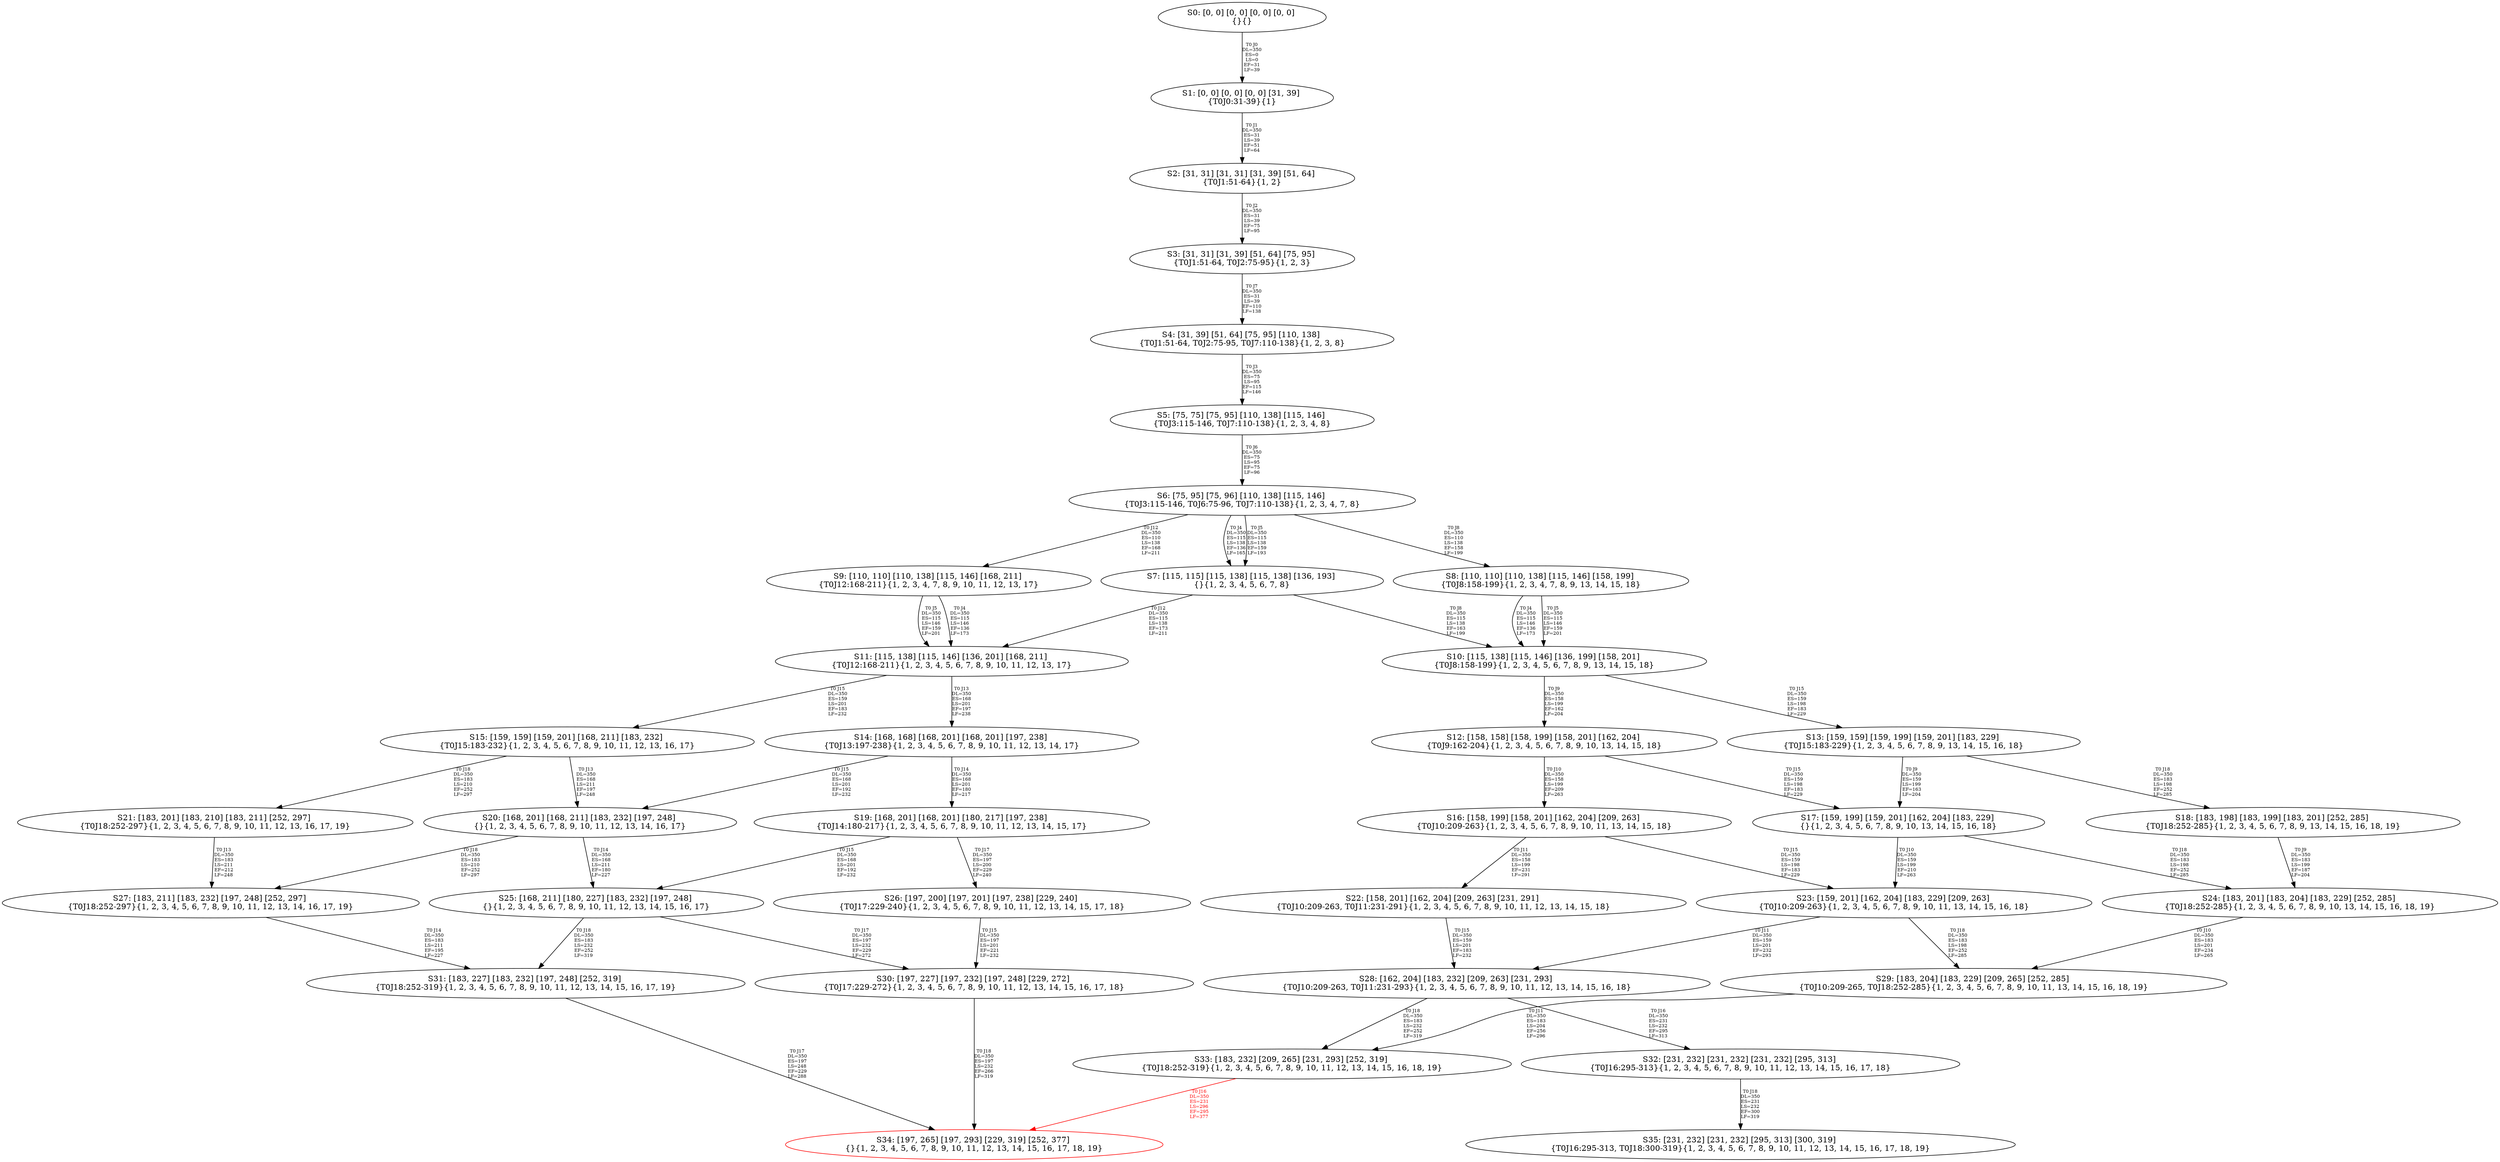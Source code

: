 digraph {
	S0[label="S0: [0, 0] [0, 0] [0, 0] [0, 0] \n{}{}"];
	S1[label="S1: [0, 0] [0, 0] [0, 0] [31, 39] \n{T0J0:31-39}{1}"];
	S2[label="S2: [31, 31] [31, 31] [31, 39] [51, 64] \n{T0J1:51-64}{1, 2}"];
	S3[label="S3: [31, 31] [31, 39] [51, 64] [75, 95] \n{T0J1:51-64, T0J2:75-95}{1, 2, 3}"];
	S4[label="S4: [31, 39] [51, 64] [75, 95] [110, 138] \n{T0J1:51-64, T0J2:75-95, T0J7:110-138}{1, 2, 3, 8}"];
	S5[label="S5: [75, 75] [75, 95] [110, 138] [115, 146] \n{T0J3:115-146, T0J7:110-138}{1, 2, 3, 4, 8}"];
	S6[label="S6: [75, 95] [75, 96] [110, 138] [115, 146] \n{T0J3:115-146, T0J6:75-96, T0J7:110-138}{1, 2, 3, 4, 7, 8}"];
	S7[label="S7: [115, 115] [115, 138] [115, 138] [136, 193] \n{}{1, 2, 3, 4, 5, 6, 7, 8}"];
	S8[label="S8: [110, 110] [110, 138] [115, 146] [158, 199] \n{T0J8:158-199}{1, 2, 3, 4, 7, 8, 9, 13, 14, 15, 18}"];
	S9[label="S9: [110, 110] [110, 138] [115, 146] [168, 211] \n{T0J12:168-211}{1, 2, 3, 4, 7, 8, 9, 10, 11, 12, 13, 17}"];
	S10[label="S10: [115, 138] [115, 146] [136, 199] [158, 201] \n{T0J8:158-199}{1, 2, 3, 4, 5, 6, 7, 8, 9, 13, 14, 15, 18}"];
	S11[label="S11: [115, 138] [115, 146] [136, 201] [168, 211] \n{T0J12:168-211}{1, 2, 3, 4, 5, 6, 7, 8, 9, 10, 11, 12, 13, 17}"];
	S12[label="S12: [158, 158] [158, 199] [158, 201] [162, 204] \n{T0J9:162-204}{1, 2, 3, 4, 5, 6, 7, 8, 9, 10, 13, 14, 15, 18}"];
	S13[label="S13: [159, 159] [159, 199] [159, 201] [183, 229] \n{T0J15:183-229}{1, 2, 3, 4, 5, 6, 7, 8, 9, 13, 14, 15, 16, 18}"];
	S14[label="S14: [168, 168] [168, 201] [168, 201] [197, 238] \n{T0J13:197-238}{1, 2, 3, 4, 5, 6, 7, 8, 9, 10, 11, 12, 13, 14, 17}"];
	S15[label="S15: [159, 159] [159, 201] [168, 211] [183, 232] \n{T0J15:183-232}{1, 2, 3, 4, 5, 6, 7, 8, 9, 10, 11, 12, 13, 16, 17}"];
	S16[label="S16: [158, 199] [158, 201] [162, 204] [209, 263] \n{T0J10:209-263}{1, 2, 3, 4, 5, 6, 7, 8, 9, 10, 11, 13, 14, 15, 18}"];
	S17[label="S17: [159, 199] [159, 201] [162, 204] [183, 229] \n{}{1, 2, 3, 4, 5, 6, 7, 8, 9, 10, 13, 14, 15, 16, 18}"];
	S18[label="S18: [183, 198] [183, 199] [183, 201] [252, 285] \n{T0J18:252-285}{1, 2, 3, 4, 5, 6, 7, 8, 9, 13, 14, 15, 16, 18, 19}"];
	S19[label="S19: [168, 201] [168, 201] [180, 217] [197, 238] \n{T0J14:180-217}{1, 2, 3, 4, 5, 6, 7, 8, 9, 10, 11, 12, 13, 14, 15, 17}"];
	S20[label="S20: [168, 201] [168, 211] [183, 232] [197, 248] \n{}{1, 2, 3, 4, 5, 6, 7, 8, 9, 10, 11, 12, 13, 14, 16, 17}"];
	S21[label="S21: [183, 201] [183, 210] [183, 211] [252, 297] \n{T0J18:252-297}{1, 2, 3, 4, 5, 6, 7, 8, 9, 10, 11, 12, 13, 16, 17, 19}"];
	S22[label="S22: [158, 201] [162, 204] [209, 263] [231, 291] \n{T0J10:209-263, T0J11:231-291}{1, 2, 3, 4, 5, 6, 7, 8, 9, 10, 11, 12, 13, 14, 15, 18}"];
	S23[label="S23: [159, 201] [162, 204] [183, 229] [209, 263] \n{T0J10:209-263}{1, 2, 3, 4, 5, 6, 7, 8, 9, 10, 11, 13, 14, 15, 16, 18}"];
	S24[label="S24: [183, 201] [183, 204] [183, 229] [252, 285] \n{T0J18:252-285}{1, 2, 3, 4, 5, 6, 7, 8, 9, 10, 13, 14, 15, 16, 18, 19}"];
	S25[label="S25: [168, 211] [180, 227] [183, 232] [197, 248] \n{}{1, 2, 3, 4, 5, 6, 7, 8, 9, 10, 11, 12, 13, 14, 15, 16, 17}"];
	S26[label="S26: [197, 200] [197, 201] [197, 238] [229, 240] \n{T0J17:229-240}{1, 2, 3, 4, 5, 6, 7, 8, 9, 10, 11, 12, 13, 14, 15, 17, 18}"];
	S27[label="S27: [183, 211] [183, 232] [197, 248] [252, 297] \n{T0J18:252-297}{1, 2, 3, 4, 5, 6, 7, 8, 9, 10, 11, 12, 13, 14, 16, 17, 19}"];
	S28[label="S28: [162, 204] [183, 232] [209, 263] [231, 293] \n{T0J10:209-263, T0J11:231-293}{1, 2, 3, 4, 5, 6, 7, 8, 9, 10, 11, 12, 13, 14, 15, 16, 18}"];
	S29[label="S29: [183, 204] [183, 229] [209, 265] [252, 285] \n{T0J10:209-265, T0J18:252-285}{1, 2, 3, 4, 5, 6, 7, 8, 9, 10, 11, 13, 14, 15, 16, 18, 19}"];
	S30[label="S30: [197, 227] [197, 232] [197, 248] [229, 272] \n{T0J17:229-272}{1, 2, 3, 4, 5, 6, 7, 8, 9, 10, 11, 12, 13, 14, 15, 16, 17, 18}"];
	S31[label="S31: [183, 227] [183, 232] [197, 248] [252, 319] \n{T0J18:252-319}{1, 2, 3, 4, 5, 6, 7, 8, 9, 10, 11, 12, 13, 14, 15, 16, 17, 19}"];
	S32[label="S32: [231, 232] [231, 232] [231, 232] [295, 313] \n{T0J16:295-313}{1, 2, 3, 4, 5, 6, 7, 8, 9, 10, 11, 12, 13, 14, 15, 16, 17, 18}"];
	S33[label="S33: [183, 232] [209, 265] [231, 293] [252, 319] \n{T0J18:252-319}{1, 2, 3, 4, 5, 6, 7, 8, 9, 10, 11, 12, 13, 14, 15, 16, 18, 19}"];
	S34[label="S34: [197, 265] [197, 293] [229, 319] [252, 377] \n{}{1, 2, 3, 4, 5, 6, 7, 8, 9, 10, 11, 12, 13, 14, 15, 16, 17, 18, 19}"];
	S35[label="S35: [231, 232] [231, 232] [295, 313] [300, 319] \n{T0J16:295-313, T0J18:300-319}{1, 2, 3, 4, 5, 6, 7, 8, 9, 10, 11, 12, 13, 14, 15, 16, 17, 18, 19}"];
	S0 -> S1[label="T0 J0\nDL=350\nES=0\nLS=0\nEF=31\nLF=39",fontsize=8];
	S1 -> S2[label="T0 J1\nDL=350\nES=31\nLS=39\nEF=51\nLF=64",fontsize=8];
	S2 -> S3[label="T0 J2\nDL=350\nES=31\nLS=39\nEF=75\nLF=95",fontsize=8];
	S3 -> S4[label="T0 J7\nDL=350\nES=31\nLS=39\nEF=110\nLF=138",fontsize=8];
	S4 -> S5[label="T0 J3\nDL=350\nES=75\nLS=95\nEF=115\nLF=146",fontsize=8];
	S5 -> S6[label="T0 J6\nDL=350\nES=75\nLS=95\nEF=75\nLF=96",fontsize=8];
	S6 -> S7[label="T0 J4\nDL=350\nES=115\nLS=138\nEF=136\nLF=165",fontsize=8];
	S6 -> S7[label="T0 J5\nDL=350\nES=115\nLS=138\nEF=159\nLF=193",fontsize=8];
	S6 -> S8[label="T0 J8\nDL=350\nES=110\nLS=138\nEF=158\nLF=199",fontsize=8];
	S6 -> S9[label="T0 J12\nDL=350\nES=110\nLS=138\nEF=168\nLF=211",fontsize=8];
	S7 -> S10[label="T0 J8\nDL=350\nES=115\nLS=138\nEF=163\nLF=199",fontsize=8];
	S7 -> S11[label="T0 J12\nDL=350\nES=115\nLS=138\nEF=173\nLF=211",fontsize=8];
	S8 -> S10[label="T0 J4\nDL=350\nES=115\nLS=146\nEF=136\nLF=173",fontsize=8];
	S8 -> S10[label="T0 J5\nDL=350\nES=115\nLS=146\nEF=159\nLF=201",fontsize=8];
	S9 -> S11[label="T0 J4\nDL=350\nES=115\nLS=146\nEF=136\nLF=173",fontsize=8];
	S9 -> S11[label="T0 J5\nDL=350\nES=115\nLS=146\nEF=159\nLF=201",fontsize=8];
	S10 -> S12[label="T0 J9\nDL=350\nES=158\nLS=199\nEF=162\nLF=204",fontsize=8];
	S10 -> S13[label="T0 J15\nDL=350\nES=159\nLS=198\nEF=183\nLF=229",fontsize=8];
	S11 -> S14[label="T0 J13\nDL=350\nES=168\nLS=201\nEF=197\nLF=238",fontsize=8];
	S11 -> S15[label="T0 J15\nDL=350\nES=159\nLS=201\nEF=183\nLF=232",fontsize=8];
	S12 -> S16[label="T0 J10\nDL=350\nES=158\nLS=199\nEF=209\nLF=263",fontsize=8];
	S12 -> S17[label="T0 J15\nDL=350\nES=159\nLS=198\nEF=183\nLF=229",fontsize=8];
	S13 -> S17[label="T0 J9\nDL=350\nES=159\nLS=199\nEF=163\nLF=204",fontsize=8];
	S13 -> S18[label="T0 J18\nDL=350\nES=183\nLS=198\nEF=252\nLF=285",fontsize=8];
	S14 -> S19[label="T0 J14\nDL=350\nES=168\nLS=201\nEF=180\nLF=217",fontsize=8];
	S14 -> S20[label="T0 J15\nDL=350\nES=168\nLS=201\nEF=192\nLF=232",fontsize=8];
	S15 -> S20[label="T0 J13\nDL=350\nES=168\nLS=211\nEF=197\nLF=248",fontsize=8];
	S15 -> S21[label="T0 J18\nDL=350\nES=183\nLS=210\nEF=252\nLF=297",fontsize=8];
	S16 -> S22[label="T0 J11\nDL=350\nES=158\nLS=199\nEF=231\nLF=291",fontsize=8];
	S16 -> S23[label="T0 J15\nDL=350\nES=159\nLS=198\nEF=183\nLF=229",fontsize=8];
	S17 -> S23[label="T0 J10\nDL=350\nES=159\nLS=199\nEF=210\nLF=263",fontsize=8];
	S17 -> S24[label="T0 J18\nDL=350\nES=183\nLS=198\nEF=252\nLF=285",fontsize=8];
	S18 -> S24[label="T0 J9\nDL=350\nES=183\nLS=199\nEF=187\nLF=204",fontsize=8];
	S19 -> S25[label="T0 J15\nDL=350\nES=168\nLS=201\nEF=192\nLF=232",fontsize=8];
	S19 -> S26[label="T0 J17\nDL=350\nES=197\nLS=200\nEF=229\nLF=240",fontsize=8];
	S20 -> S25[label="T0 J14\nDL=350\nES=168\nLS=211\nEF=180\nLF=227",fontsize=8];
	S20 -> S27[label="T0 J18\nDL=350\nES=183\nLS=210\nEF=252\nLF=297",fontsize=8];
	S21 -> S27[label="T0 J13\nDL=350\nES=183\nLS=211\nEF=212\nLF=248",fontsize=8];
	S22 -> S28[label="T0 J15\nDL=350\nES=159\nLS=201\nEF=183\nLF=232",fontsize=8];
	S23 -> S28[label="T0 J11\nDL=350\nES=159\nLS=201\nEF=232\nLF=293",fontsize=8];
	S23 -> S29[label="T0 J18\nDL=350\nES=183\nLS=198\nEF=252\nLF=285",fontsize=8];
	S24 -> S29[label="T0 J10\nDL=350\nES=183\nLS=201\nEF=234\nLF=265",fontsize=8];
	S25 -> S30[label="T0 J17\nDL=350\nES=197\nLS=232\nEF=229\nLF=272",fontsize=8];
	S25 -> S31[label="T0 J18\nDL=350\nES=183\nLS=232\nEF=252\nLF=319",fontsize=8];
	S26 -> S30[label="T0 J15\nDL=350\nES=197\nLS=201\nEF=221\nLF=232",fontsize=8];
	S27 -> S31[label="T0 J14\nDL=350\nES=183\nLS=211\nEF=195\nLF=227",fontsize=8];
	S28 -> S32[label="T0 J16\nDL=350\nES=231\nLS=232\nEF=295\nLF=313",fontsize=8];
	S28 -> S33[label="T0 J18\nDL=350\nES=183\nLS=232\nEF=252\nLF=319",fontsize=8];
	S29 -> S33[label="T0 J11\nDL=350\nES=183\nLS=204\nEF=256\nLF=296",fontsize=8];
	S30 -> S34[label="T0 J18\nDL=350\nES=197\nLS=232\nEF=266\nLF=319",fontsize=8];
	S31 -> S34[label="T0 J17\nDL=350\nES=197\nLS=248\nEF=229\nLF=288",fontsize=8];
	S32 -> S35[label="T0 J18\nDL=350\nES=231\nLS=232\nEF=300\nLF=319",fontsize=8];
	S33 -> S34[label="T0 J16\nDL=350\nES=231\nLS=296\nEF=295\nLF=377",color=Red,fontcolor=Red,fontsize=8];
S34[color=Red];
}
